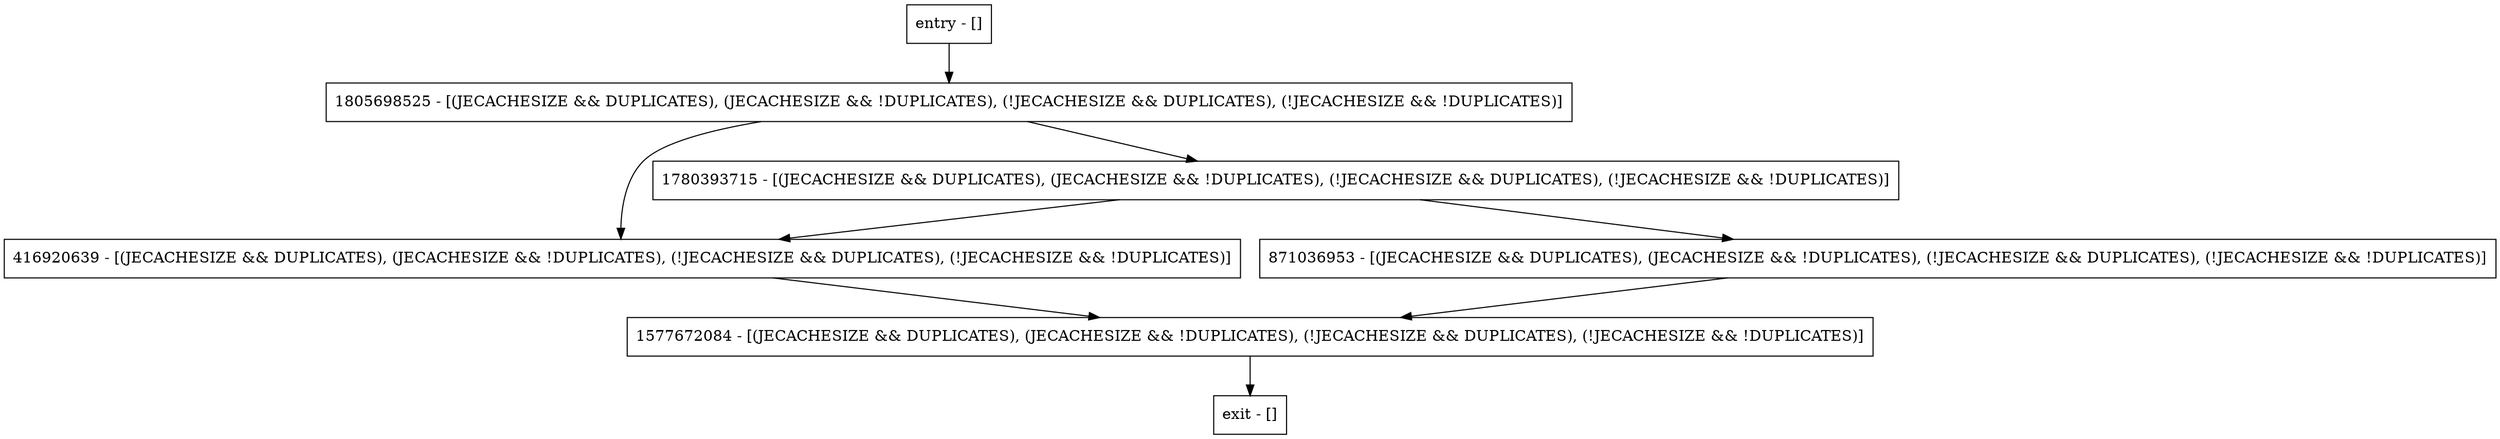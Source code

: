 digraph updateLsnAfterOptionalLog {
node [shape=record];
entry [label="entry - []"];
exit [label="exit - []"];
416920639 [label="416920639 - [(JECACHESIZE && DUPLICATES), (JECACHESIZE && !DUPLICATES), (!JECACHESIZE && DUPLICATES), (!JECACHESIZE && !DUPLICATES)]"];
1805698525 [label="1805698525 - [(JECACHESIZE && DUPLICATES), (JECACHESIZE && !DUPLICATES), (!JECACHESIZE && DUPLICATES), (!JECACHESIZE && !DUPLICATES)]"];
1577672084 [label="1577672084 - [(JECACHESIZE && DUPLICATES), (JECACHESIZE && !DUPLICATES), (!JECACHESIZE && DUPLICATES), (!JECACHESIZE && !DUPLICATES)]"];
871036953 [label="871036953 - [(JECACHESIZE && DUPLICATES), (JECACHESIZE && !DUPLICATES), (!JECACHESIZE && DUPLICATES), (!JECACHESIZE && !DUPLICATES)]"];
1780393715 [label="1780393715 - [(JECACHESIZE && DUPLICATES), (JECACHESIZE && !DUPLICATES), (!JECACHESIZE && DUPLICATES), (!JECACHESIZE && !DUPLICATES)]"];
entry;
exit;
entry -> 1805698525;
416920639 -> 1577672084;
1805698525 -> 416920639;
1805698525 -> 1780393715;
1577672084 -> exit;
871036953 -> 1577672084;
1780393715 -> 416920639;
1780393715 -> 871036953;
}
